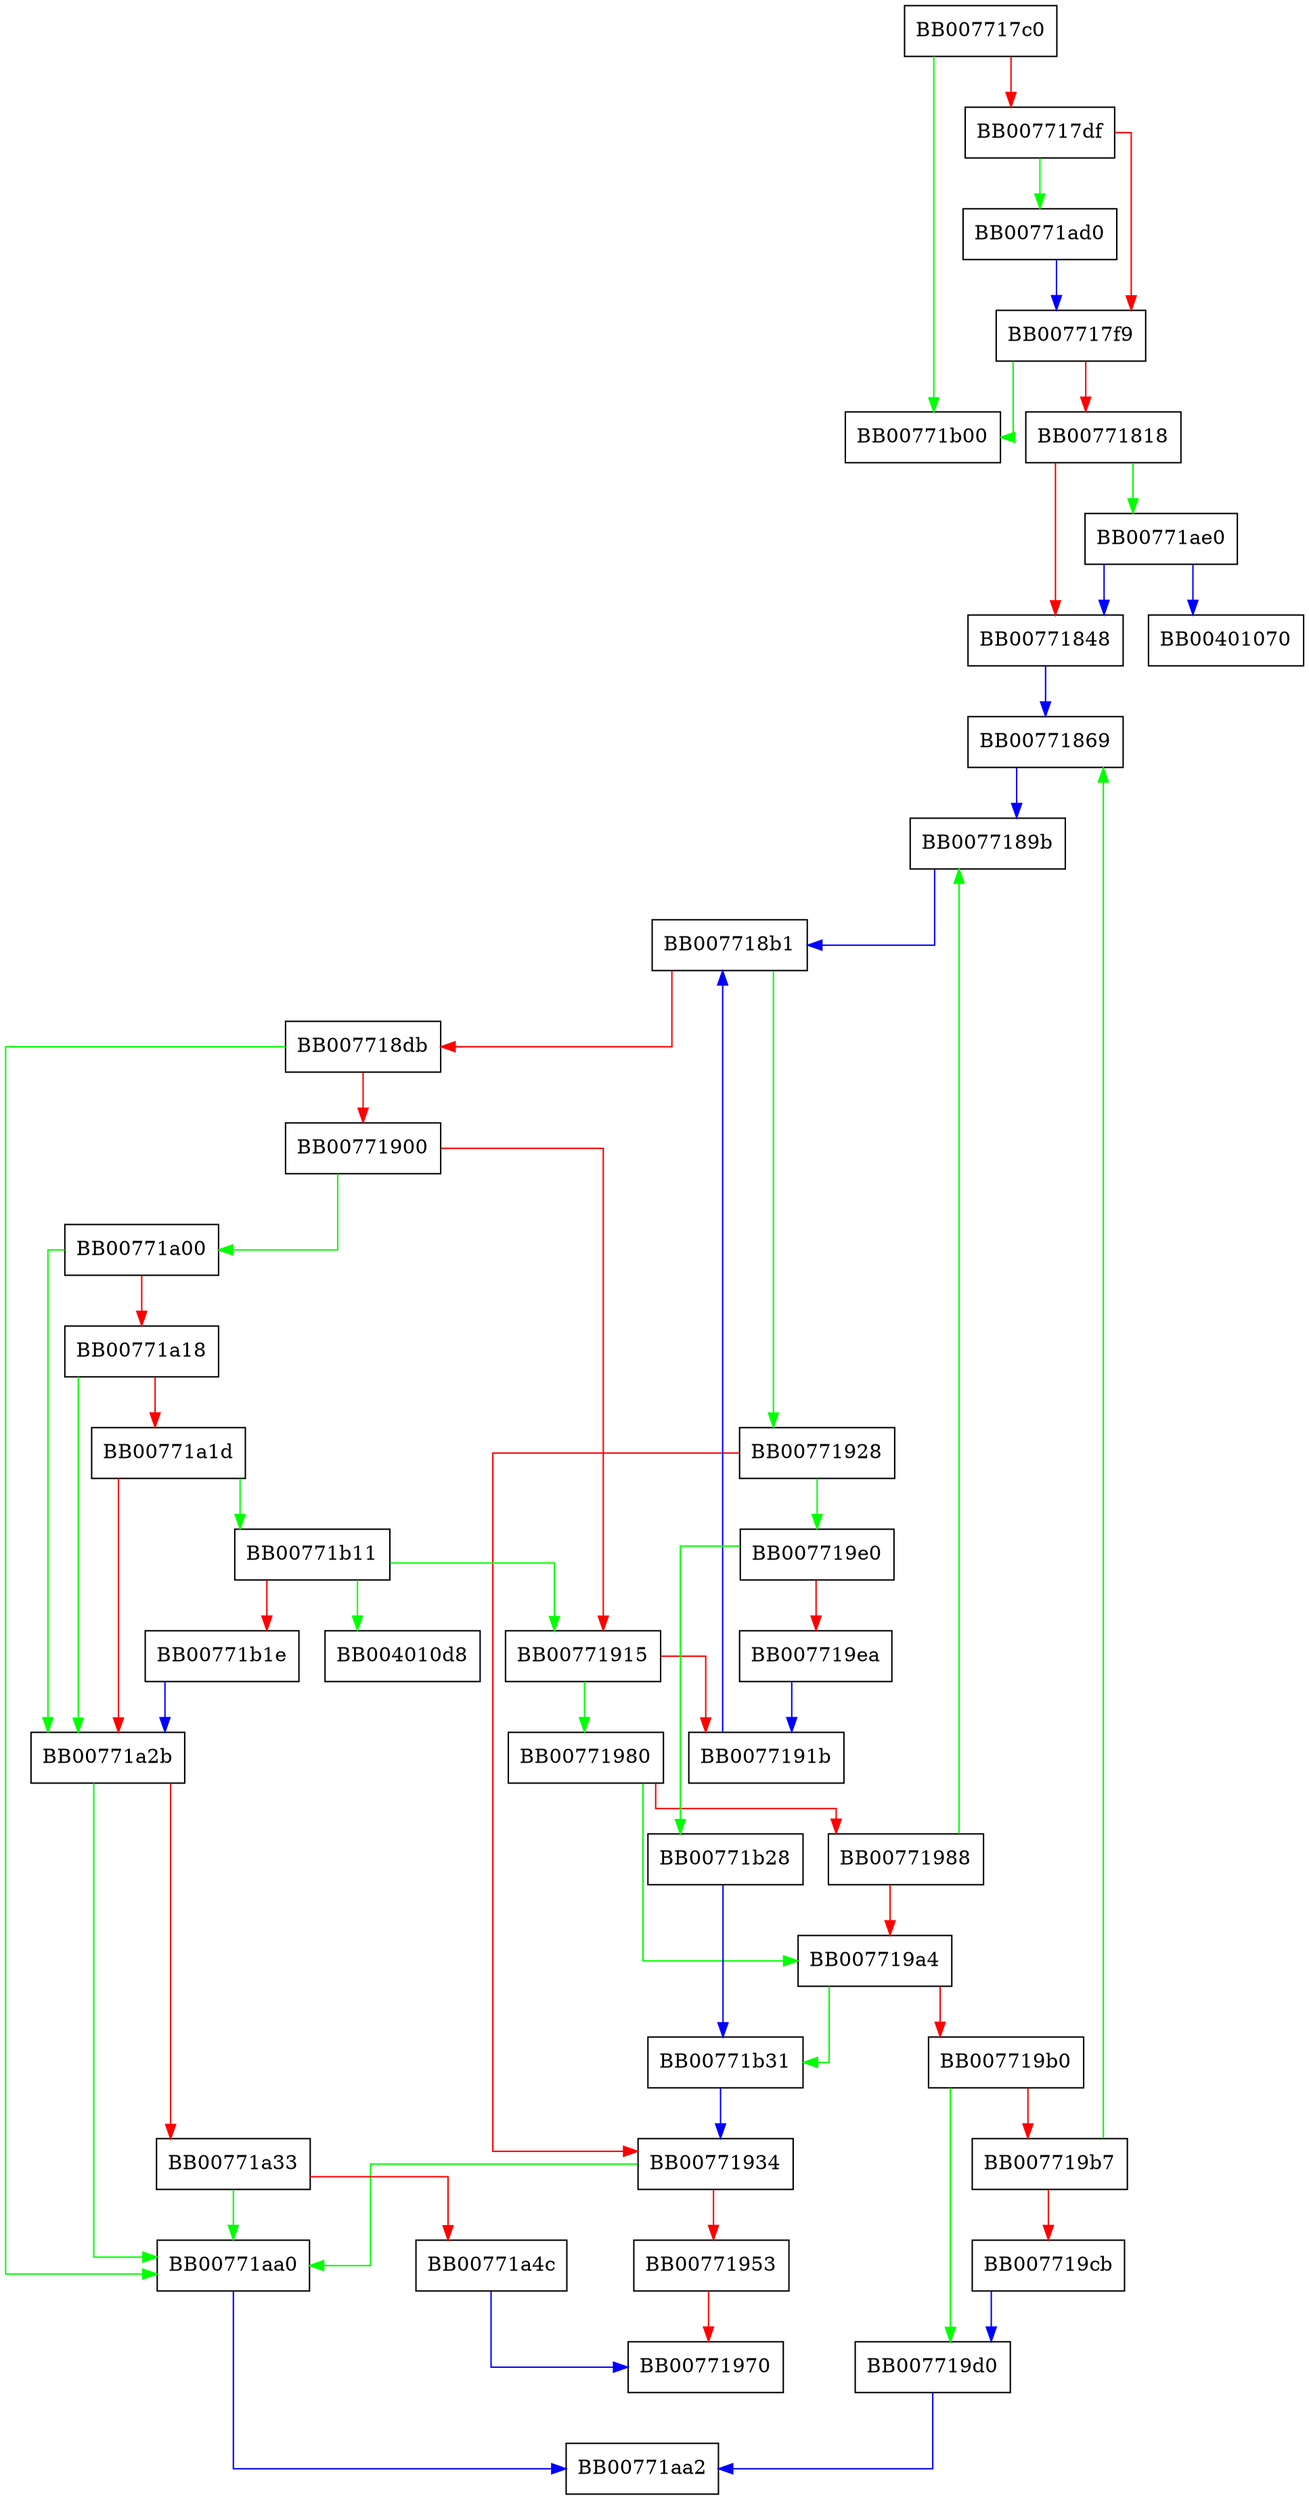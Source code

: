 digraph ossl_ht_insert {
  node [shape="box"];
  graph [splines=ortho];
  BB007717c0 -> BB00771b00 [color="green"];
  BB007717c0 -> BB007717df [color="red"];
  BB007717df -> BB00771ad0 [color="green"];
  BB007717df -> BB007717f9 [color="red"];
  BB007717f9 -> BB00771b00 [color="green"];
  BB007717f9 -> BB00771818 [color="red"];
  BB00771818 -> BB00771ae0 [color="green"];
  BB00771818 -> BB00771848 [color="red"];
  BB00771848 -> BB00771869 [color="blue"];
  BB00771869 -> BB0077189b [color="blue"];
  BB0077189b -> BB007718b1 [color="blue"];
  BB007718b1 -> BB00771928 [color="green"];
  BB007718b1 -> BB007718db [color="red"];
  BB007718db -> BB00771aa0 [color="green"];
  BB007718db -> BB00771900 [color="red"];
  BB00771900 -> BB00771a00 [color="green"];
  BB00771900 -> BB00771915 [color="red"];
  BB00771915 -> BB00771980 [color="green"];
  BB00771915 -> BB0077191b [color="red"];
  BB0077191b -> BB007718b1 [color="blue"];
  BB00771928 -> BB007719e0 [color="green"];
  BB00771928 -> BB00771934 [color="red"];
  BB00771934 -> BB00771aa0 [color="green"];
  BB00771934 -> BB00771953 [color="red"];
  BB00771953 -> BB00771970 [color="red"];
  BB00771980 -> BB007719a4 [color="green"];
  BB00771980 -> BB00771988 [color="red"];
  BB00771988 -> BB0077189b [color="green"];
  BB00771988 -> BB007719a4 [color="red"];
  BB007719a4 -> BB00771b31 [color="green"];
  BB007719a4 -> BB007719b0 [color="red"];
  BB007719b0 -> BB007719d0 [color="green"];
  BB007719b0 -> BB007719b7 [color="red"];
  BB007719b7 -> BB00771869 [color="green"];
  BB007719b7 -> BB007719cb [color="red"];
  BB007719cb -> BB007719d0 [color="blue"];
  BB007719d0 -> BB00771aa2 [color="blue"];
  BB007719e0 -> BB00771b28 [color="green"];
  BB007719e0 -> BB007719ea [color="red"];
  BB007719ea -> BB0077191b [color="blue"];
  BB00771a00 -> BB00771a2b [color="green"];
  BB00771a00 -> BB00771a18 [color="red"];
  BB00771a18 -> BB00771a2b [color="green"];
  BB00771a18 -> BB00771a1d [color="red"];
  BB00771a1d -> BB00771b11 [color="green"];
  BB00771a1d -> BB00771a2b [color="red"];
  BB00771a2b -> BB00771aa0 [color="green"];
  BB00771a2b -> BB00771a33 [color="red"];
  BB00771a33 -> BB00771aa0 [color="green"];
  BB00771a33 -> BB00771a4c [color="red"];
  BB00771a4c -> BB00771970 [color="blue"];
  BB00771aa0 -> BB00771aa2 [color="blue"];
  BB00771ad0 -> BB007717f9 [color="blue"];
  BB00771ae0 -> BB00401070 [color="blue"];
  BB00771ae0 -> BB00771848 [color="blue"];
  BB00771b11 -> BB004010d8 [color="green"];
  BB00771b11 -> BB00771915 [color="green"];
  BB00771b11 -> BB00771b1e [color="red"];
  BB00771b1e -> BB00771a2b [color="blue"];
  BB00771b28 -> BB00771b31 [color="blue"];
  BB00771b31 -> BB00771934 [color="blue"];
}